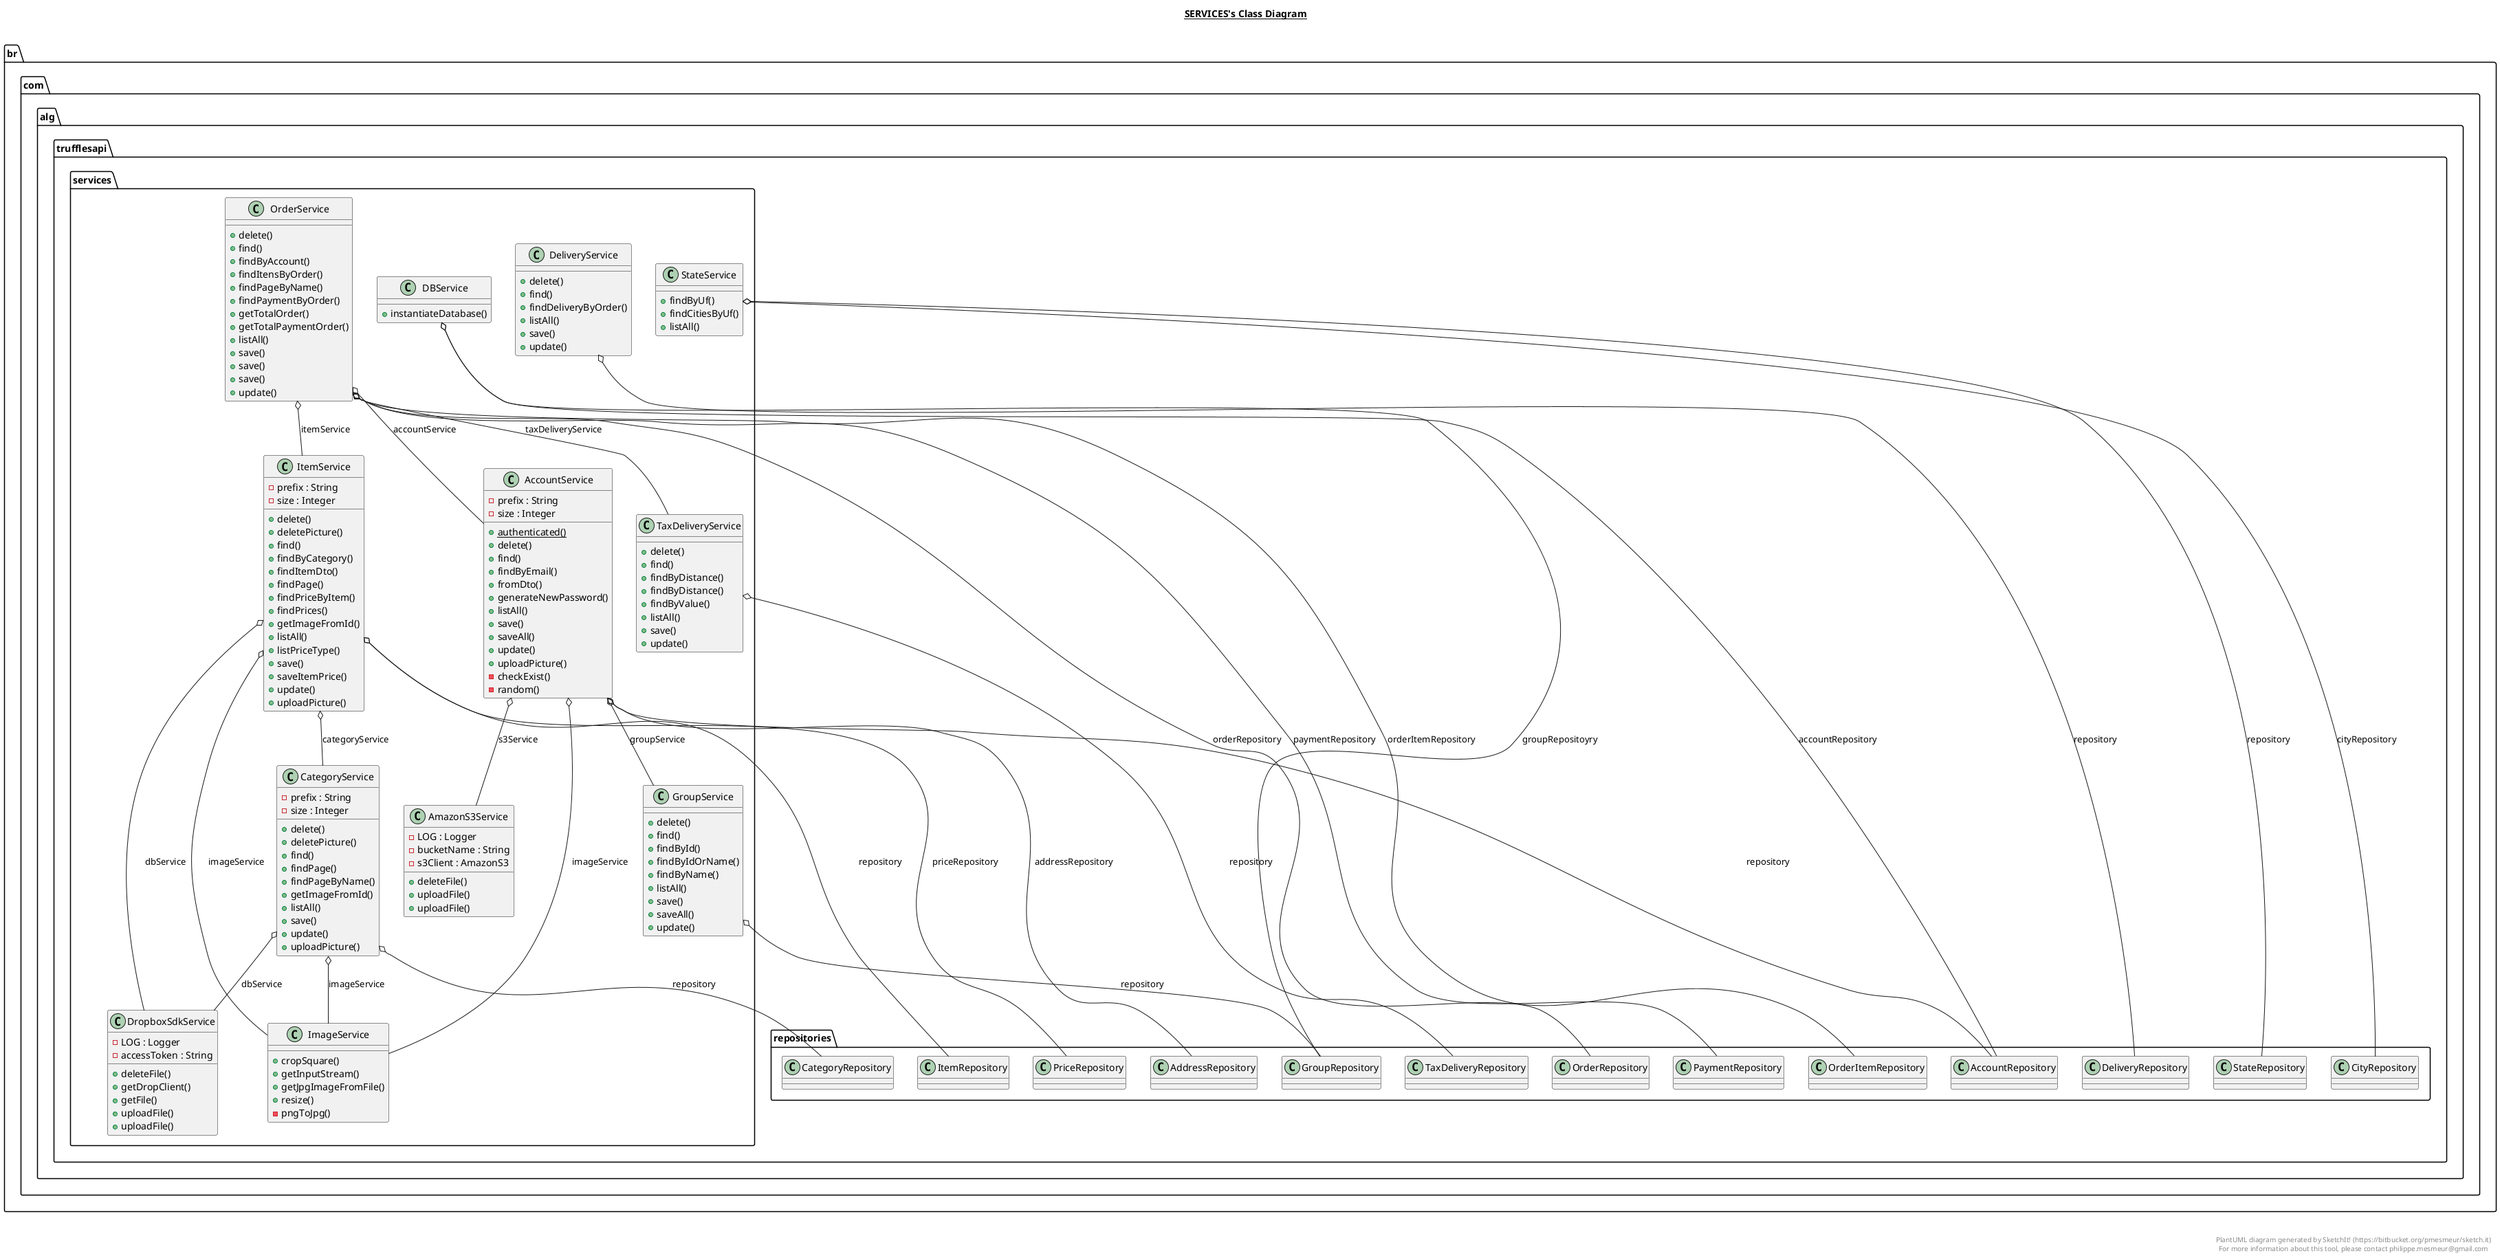 @startuml

title __SERVICES's Class Diagram__\n

  namespace br.com.alg.trufflesapi {
    namespace services {
      class br.com.alg.trufflesapi.services.AccountService {
          - prefix : String
          - size : Integer
          {static} + authenticated()
          + delete()
          + find()
          + findByEmail()
          + fromDto()
          + generateNewPassword()
          + listAll()
          + save()
          + saveAll()
          + update()
          + uploadPicture()
          - checkExist()
          - random()
      }
    }
  }
  

  namespace br.com.alg.trufflesapi {
    namespace services {
      class br.com.alg.trufflesapi.services.AmazonS3Service {
          - LOG : Logger
          - bucketName : String
          - s3Client : AmazonS3
          + deleteFile()
          + uploadFile()
          + uploadFile()
      }
    }
  }
  

  namespace br.com.alg.trufflesapi {
    namespace services {
      class br.com.alg.trufflesapi.services.CategoryService {
          - prefix : String
          - size : Integer
          + delete()
          + deletePicture()
          + find()
          + findPage()
          + findPageByName()
          + getImageFromId()
          + listAll()
          + save()
          + update()
          + uploadPicture()
      }
    }
  }
  

  namespace br.com.alg.trufflesapi {
    namespace services {
      class br.com.alg.trufflesapi.services.DBService {
          + instantiateDatabase()
      }
    }
  }
  

  namespace br.com.alg.trufflesapi {
    namespace services {
      class br.com.alg.trufflesapi.services.DeliveryService {
          + delete()
          + find()
          + findDeliveryByOrder()
          + listAll()
          + save()
          + update()
      }
    }
  }
  

  namespace br.com.alg.trufflesapi {
    namespace services {
      class br.com.alg.trufflesapi.services.DropboxSdkService {
          - LOG : Logger
          - accessToken : String
          + deleteFile()
          + getDropClient()
          + getFile()
          + uploadFile()
          + uploadFile()
      }
    }
  }
  

  namespace br.com.alg.trufflesapi {
    namespace services {
      class br.com.alg.trufflesapi.services.GroupService {
          + delete()
          + find()
          + findById()
          + findByIdOrName()
          + findByName()
          + listAll()
          + save()
          + saveAll()
          + update()
      }
    }
  }
  

  namespace br.com.alg.trufflesapi {
    namespace services {
      class br.com.alg.trufflesapi.services.ImageService {
          + cropSquare()
          + getInputStream()
          + getJpgImageFromFile()
          + resize()
          - pngToJpg()
      }
    }
  }
  

  namespace br.com.alg.trufflesapi {
    namespace services {
      class br.com.alg.trufflesapi.services.ItemService {
          - prefix : String
          - size : Integer
          + delete()
          + deletePicture()
          + find()
          + findByCategory()
          + findItemDto()
          + findPage()
          + findPriceByItem()
          + findPrices()
          + getImageFromId()
          + listAll()
          + listPriceType()
          + save()
          + saveItemPrice()
          + update()
          + uploadPicture()
      }
    }
  }
  

  namespace br.com.alg.trufflesapi {
    namespace services {
      class br.com.alg.trufflesapi.services.OrderService {
          + delete()
          + find()
          + findByAccount()
          + findItensByOrder()
          + findPageByName()
          + findPaymentByOrder()
          + getTotalOrder()
          + getTotalPaymentOrder()
          + listAll()
          + save()
          + save()
          + save()
          + update()
      }
    }
  }
  

  namespace br.com.alg.trufflesapi {
    namespace services {
      class br.com.alg.trufflesapi.services.StateService {
          + findByUf()
          + findCitiesByUf()
          + listAll()
      }
    }
  }
  

  namespace br.com.alg.trufflesapi {
    namespace services {
      class br.com.alg.trufflesapi.services.TaxDeliveryService {
          + delete()
          + find()
          + findByDistance()
          + findByDistance()
          + findByValue()
          + listAll()
          + save()
          + update()
      }
    }
  }
  

  br.com.alg.trufflesapi.services.AccountService o-- br.com.alg.trufflesapi.repositories.AddressRepository : addressRepository
  br.com.alg.trufflesapi.services.AccountService o-- br.com.alg.trufflesapi.services.GroupService : groupService
  br.com.alg.trufflesapi.services.AccountService o-- br.com.alg.trufflesapi.services.ImageService : imageService
  br.com.alg.trufflesapi.services.AccountService o-- br.com.alg.trufflesapi.repositories.AccountRepository : repository
  br.com.alg.trufflesapi.services.AccountService o-- br.com.alg.trufflesapi.services.AmazonS3Service : s3Service
  br.com.alg.trufflesapi.services.CategoryService o-- br.com.alg.trufflesapi.services.DropboxSdkService : dbService
  br.com.alg.trufflesapi.services.CategoryService o-- br.com.alg.trufflesapi.services.ImageService : imageService
  br.com.alg.trufflesapi.services.CategoryService o-- br.com.alg.trufflesapi.repositories.CategoryRepository : repository
  br.com.alg.trufflesapi.services.DBService o-- br.com.alg.trufflesapi.repositories.AccountRepository : accountRepository
  br.com.alg.trufflesapi.services.DBService o-- br.com.alg.trufflesapi.repositories.GroupRepository : groupRepositoyry
  br.com.alg.trufflesapi.services.DeliveryService o-- br.com.alg.trufflesapi.repositories.DeliveryRepository : repository
  br.com.alg.trufflesapi.services.GroupService o-- br.com.alg.trufflesapi.repositories.GroupRepository : repository
  br.com.alg.trufflesapi.services.ItemService o-- br.com.alg.trufflesapi.services.CategoryService : categoryService
  br.com.alg.trufflesapi.services.ItemService o-- br.com.alg.trufflesapi.services.DropboxSdkService : dbService
  br.com.alg.trufflesapi.services.ItemService o-- br.com.alg.trufflesapi.services.ImageService : imageService
  br.com.alg.trufflesapi.services.ItemService o-- br.com.alg.trufflesapi.repositories.PriceRepository : priceRepository
  br.com.alg.trufflesapi.services.ItemService o-- br.com.alg.trufflesapi.repositories.ItemRepository : repository
  br.com.alg.trufflesapi.services.OrderService o-- br.com.alg.trufflesapi.services.AccountService : accountService
  br.com.alg.trufflesapi.services.OrderService o-- br.com.alg.trufflesapi.services.ItemService : itemService
  br.com.alg.trufflesapi.services.OrderService o-- br.com.alg.trufflesapi.repositories.OrderItemRepository : orderItemRepository
  br.com.alg.trufflesapi.services.OrderService o-- br.com.alg.trufflesapi.repositories.OrderRepository : orderRepository
  br.com.alg.trufflesapi.services.OrderService o-- br.com.alg.trufflesapi.repositories.PaymentRepository : paymentRepository
  br.com.alg.trufflesapi.services.OrderService o-- br.com.alg.trufflesapi.services.TaxDeliveryService : taxDeliveryService
  br.com.alg.trufflesapi.services.StateService o-- br.com.alg.trufflesapi.repositories.CityRepository : cityRepository
  br.com.alg.trufflesapi.services.StateService o-- br.com.alg.trufflesapi.repositories.StateRepository : repository
  br.com.alg.trufflesapi.services.TaxDeliveryService o-- br.com.alg.trufflesapi.repositories.TaxDeliveryRepository : repository


right footer


PlantUML diagram generated by SketchIt! (https://bitbucket.org/pmesmeur/sketch.it)
For more information about this tool, please contact philippe.mesmeur@gmail.com
endfooter

@enduml
